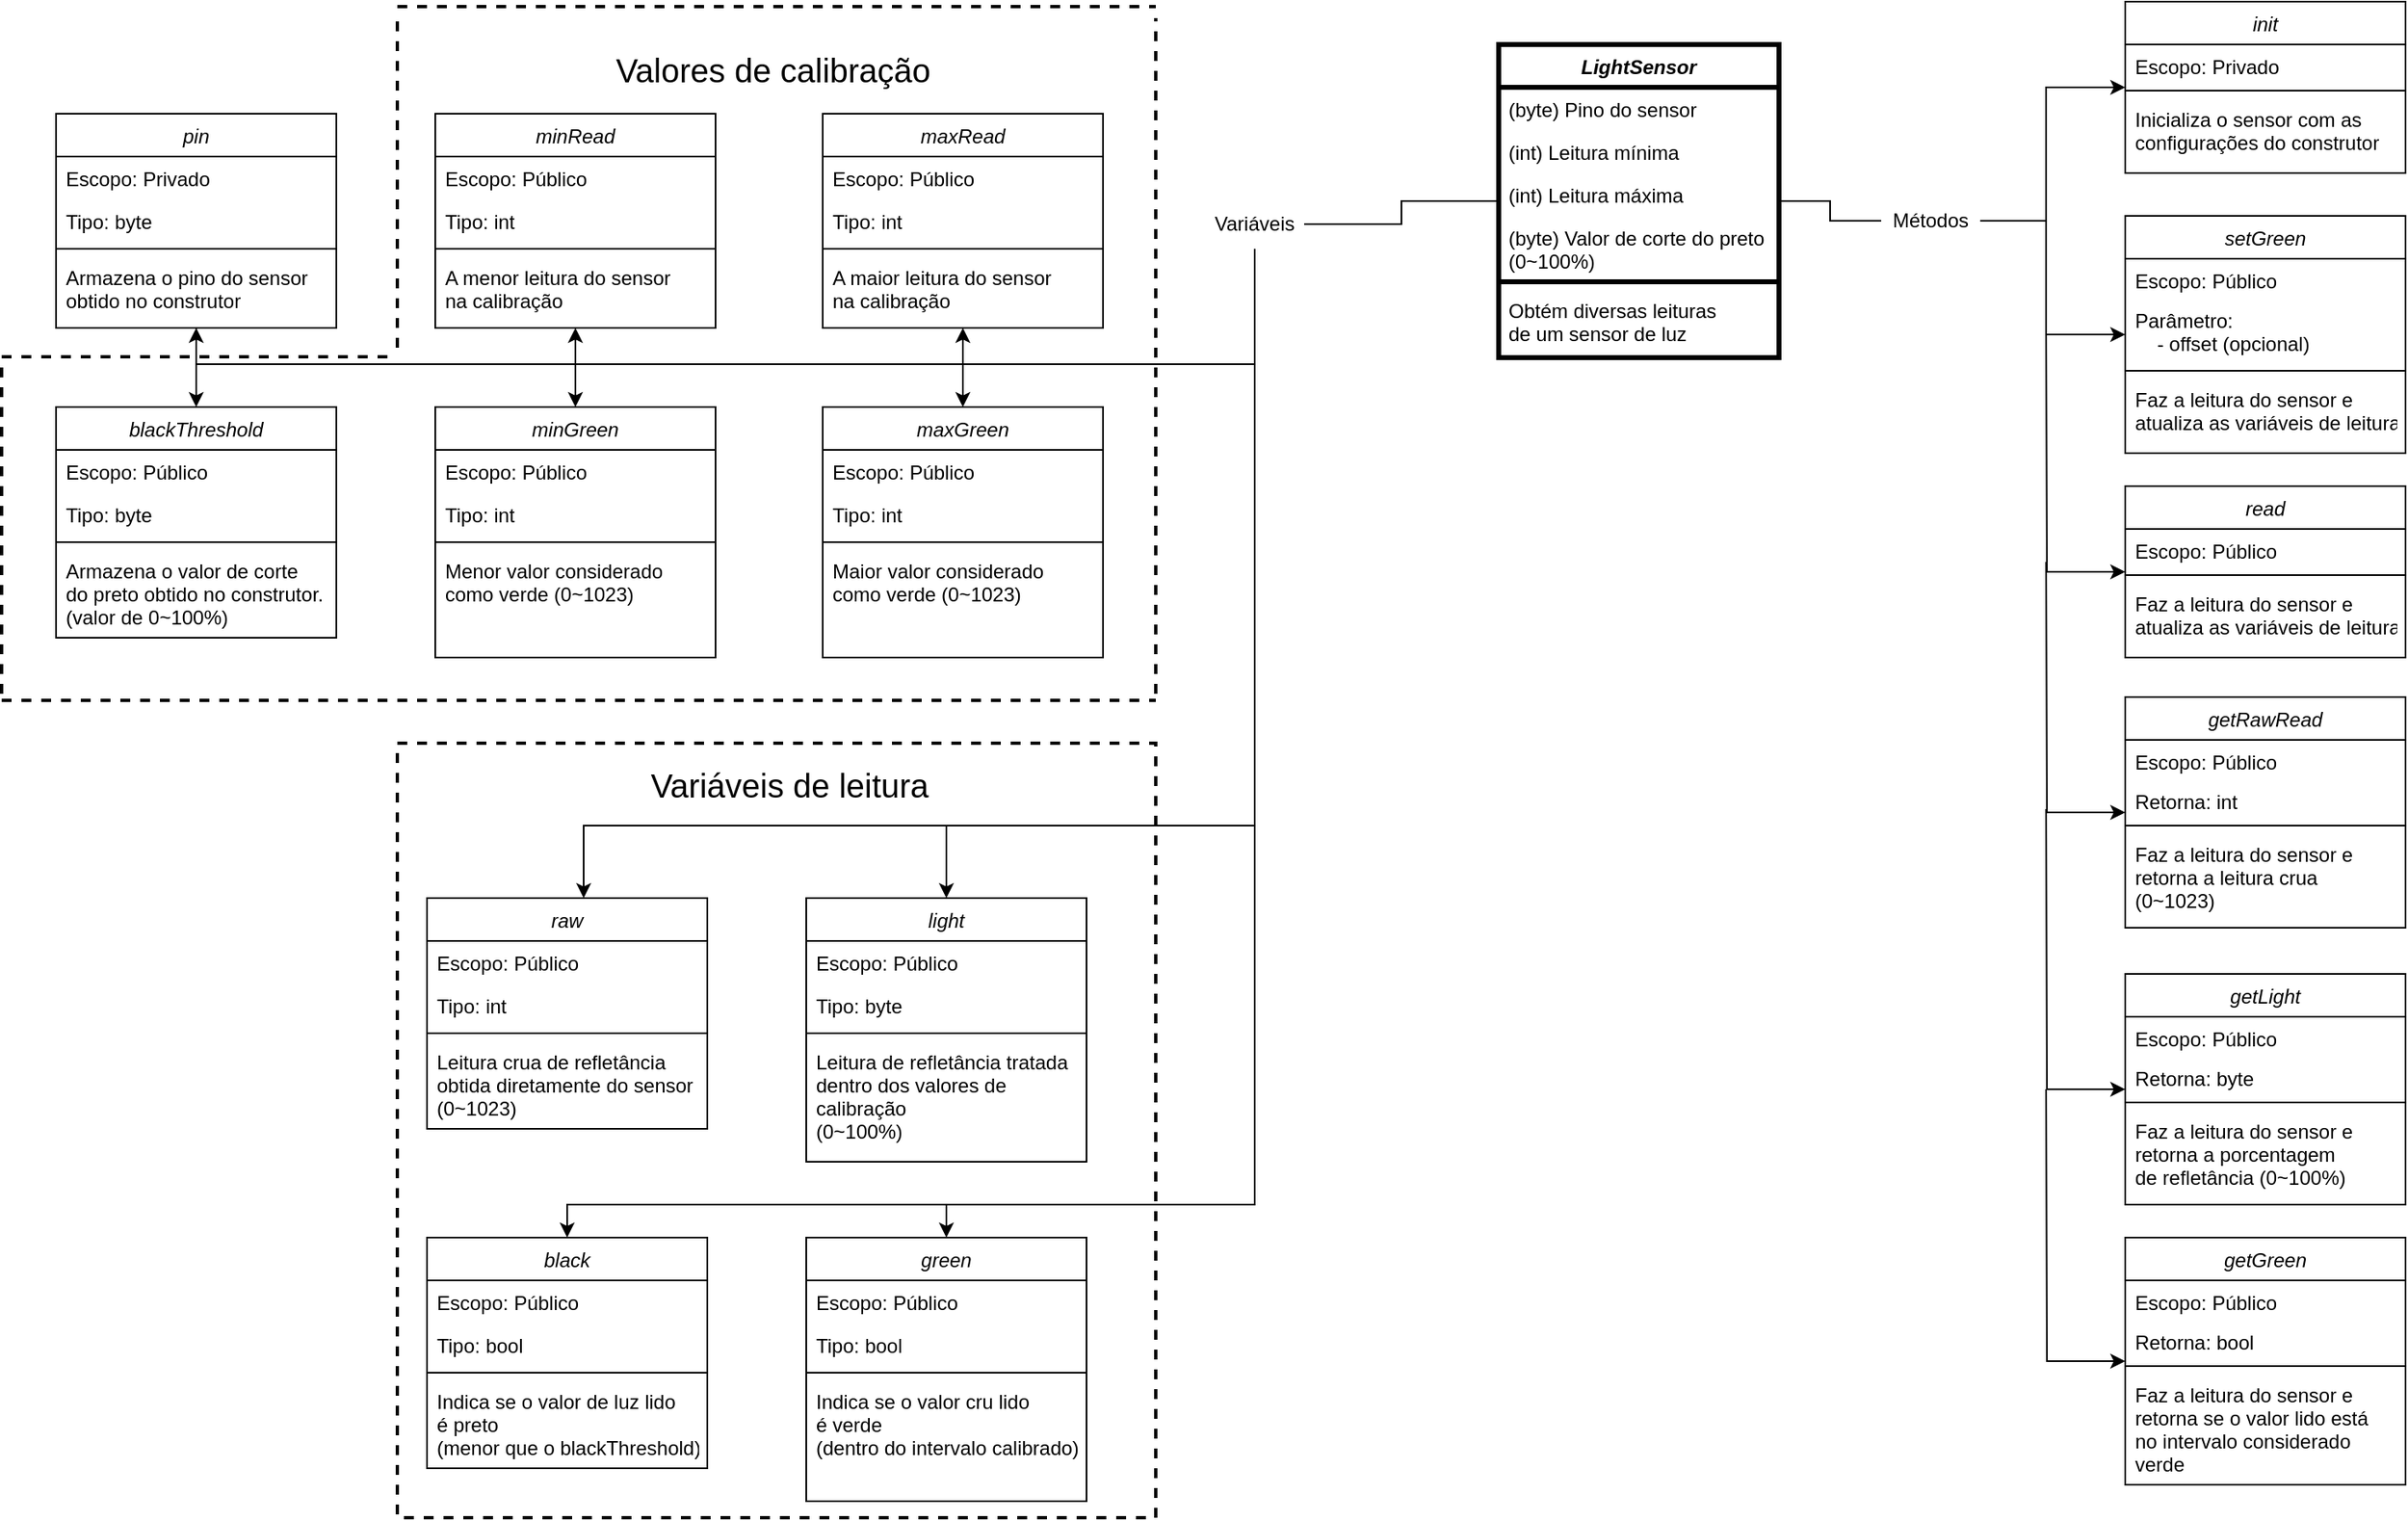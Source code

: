 <mxfile version="19.0.2" type="device"><diagram id="C5RBs43oDa-KdzZeNtuy" name="Page-1"><mxGraphModel dx="2926" dy="711" grid="1" gridSize="10" guides="1" tooltips="1" connect="1" arrows="1" fold="1" page="1" pageScale="1" pageWidth="1654" pageHeight="1169" math="0" shadow="0"><root><mxCell id="WIyWlLk6GJQsqaUBKTNV-0"/><mxCell id="WIyWlLk6GJQsqaUBKTNV-1" parent="WIyWlLk6GJQsqaUBKTNV-0"/><mxCell id="zkfFHV4jXpPFQw0GAbJ--0" value="LightSensor" style="swimlane;fontStyle=3;align=center;verticalAlign=top;childLayout=stackLayout;horizontal=1;startSize=26;horizontalStack=0;resizeParent=1;resizeLast=0;collapsible=1;marginBottom=0;rounded=0;shadow=0;strokeWidth=3;" parent="WIyWlLk6GJQsqaUBKTNV-1" vertex="1"><mxGeometry x="-652" y="186" width="170" height="190" as="geometry"><mxRectangle x="230" y="140" width="160" height="26" as="alternateBounds"/></mxGeometry></mxCell><mxCell id="zkfFHV4jXpPFQw0GAbJ--1" value="(byte) Pino do sensor" style="text;align=left;verticalAlign=top;spacingLeft=4;spacingRight=4;overflow=hidden;rotatable=0;points=[[0,0.5],[1,0.5]];portConstraint=eastwest;strokeWidth=3;" parent="zkfFHV4jXpPFQw0GAbJ--0" vertex="1"><mxGeometry y="26" width="170" height="26" as="geometry"/></mxCell><mxCell id="yqTZeOJmZt4lG1A9GWtc-0" value="(int) Leitura mínima" style="text;align=left;verticalAlign=top;spacingLeft=4;spacingRight=4;overflow=hidden;rotatable=0;points=[[0,0.5],[1,0.5]];portConstraint=eastwest;rounded=0;shadow=0;html=0;strokeWidth=3;" vertex="1" parent="zkfFHV4jXpPFQw0GAbJ--0"><mxGeometry y="52" width="170" height="26" as="geometry"/></mxCell><mxCell id="yqTZeOJmZt4lG1A9GWtc-1" value="(int) Leitura máxima" style="text;align=left;verticalAlign=top;spacingLeft=4;spacingRight=4;overflow=hidden;rotatable=0;points=[[0,0.5],[1,0.5]];portConstraint=eastwest;rounded=0;shadow=0;html=0;strokeWidth=3;" vertex="1" parent="zkfFHV4jXpPFQw0GAbJ--0"><mxGeometry y="78" width="170" height="26" as="geometry"/></mxCell><mxCell id="yqTZeOJmZt4lG1A9GWtc-2" value="(byte) Valor de corte do preto&#10;(0~100%)" style="text;align=left;verticalAlign=top;spacingLeft=4;spacingRight=4;overflow=hidden;rotatable=0;points=[[0,0.5],[1,0.5]];portConstraint=eastwest;rounded=0;shadow=0;html=0;strokeWidth=3;" vertex="1" parent="zkfFHV4jXpPFQw0GAbJ--0"><mxGeometry y="104" width="170" height="36" as="geometry"/></mxCell><mxCell id="zkfFHV4jXpPFQw0GAbJ--4" value="" style="line;html=1;strokeWidth=3;align=left;verticalAlign=middle;spacingTop=-1;spacingLeft=3;spacingRight=3;rotatable=0;labelPosition=right;points=[];portConstraint=eastwest;" parent="zkfFHV4jXpPFQw0GAbJ--0" vertex="1"><mxGeometry y="140" width="170" height="8" as="geometry"/></mxCell><mxCell id="zkfFHV4jXpPFQw0GAbJ--5" value="Obtém diversas leituras&#10;de um sensor de luz" style="text;align=left;verticalAlign=top;spacingLeft=4;spacingRight=4;overflow=hidden;rotatable=0;points=[[0,0.5],[1,0.5]];portConstraint=eastwest;strokeWidth=3;" parent="zkfFHV4jXpPFQw0GAbJ--0" vertex="1"><mxGeometry y="148" width="170" height="42" as="geometry"/></mxCell><mxCell id="yqTZeOJmZt4lG1A9GWtc-194" style="edgeStyle=orthogonalEdgeStyle;rounded=0;orthogonalLoop=1;jettySize=auto;html=1;entryX=0.5;entryY=1;entryDx=0;entryDy=0;fontSize=20;startArrow=classic;startFill=1;endArrow=none;endFill=0;" edge="1" parent="WIyWlLk6GJQsqaUBKTNV-1" source="yqTZeOJmZt4lG1A9GWtc-9" target="yqTZeOJmZt4lG1A9GWtc-82"><mxGeometry relative="1" as="geometry"><Array as="points"><mxPoint x="-1442" y="380"/><mxPoint x="-800" y="380"/></Array></mxGeometry></mxCell><mxCell id="yqTZeOJmZt4lG1A9GWtc-195" style="edgeStyle=orthogonalEdgeStyle;rounded=0;orthogonalLoop=1;jettySize=auto;html=1;entryX=0.5;entryY=0;entryDx=0;entryDy=0;fontSize=20;startArrow=none;startFill=0;endArrow=classic;endFill=1;" edge="1" parent="WIyWlLk6GJQsqaUBKTNV-1" source="yqTZeOJmZt4lG1A9GWtc-9" target="yqTZeOJmZt4lG1A9GWtc-94"><mxGeometry relative="1" as="geometry"/></mxCell><mxCell id="yqTZeOJmZt4lG1A9GWtc-9" value="pin" style="swimlane;fontStyle=2;align=center;verticalAlign=top;childLayout=stackLayout;horizontal=1;startSize=26;horizontalStack=0;resizeParent=1;resizeLast=0;collapsible=1;marginBottom=0;rounded=0;shadow=0;strokeWidth=1;" vertex="1" parent="WIyWlLk6GJQsqaUBKTNV-1"><mxGeometry x="-1527" y="228" width="170" height="130" as="geometry"><mxRectangle x="230" y="140" width="160" height="26" as="alternateBounds"/></mxGeometry></mxCell><mxCell id="yqTZeOJmZt4lG1A9GWtc-14" value="Escopo: Privado" style="text;align=left;verticalAlign=top;spacingLeft=4;spacingRight=4;overflow=hidden;rotatable=0;points=[[0,0.5],[1,0.5]];portConstraint=eastwest;rounded=0;shadow=0;html=0;" vertex="1" parent="yqTZeOJmZt4lG1A9GWtc-9"><mxGeometry y="26" width="170" height="26" as="geometry"/></mxCell><mxCell id="yqTZeOJmZt4lG1A9GWtc-15" value="Tipo: byte" style="text;align=left;verticalAlign=top;spacingLeft=4;spacingRight=4;overflow=hidden;rotatable=0;points=[[0,0.5],[1,0.5]];portConstraint=eastwest;rounded=0;shadow=0;html=0;" vertex="1" parent="yqTZeOJmZt4lG1A9GWtc-9"><mxGeometry y="52" width="170" height="26" as="geometry"/></mxCell><mxCell id="yqTZeOJmZt4lG1A9GWtc-16" value="" style="line;html=1;strokeWidth=1;align=left;verticalAlign=middle;spacingTop=-1;spacingLeft=3;spacingRight=3;rotatable=0;labelPosition=right;points=[];portConstraint=eastwest;" vertex="1" parent="yqTZeOJmZt4lG1A9GWtc-9"><mxGeometry y="78" width="170" height="8" as="geometry"/></mxCell><mxCell id="yqTZeOJmZt4lG1A9GWtc-17" value="Armazena o pino do sensor&#10;obtido no construtor" style="text;align=left;verticalAlign=top;spacingLeft=4;spacingRight=4;overflow=hidden;rotatable=0;points=[[0,0.5],[1,0.5]];portConstraint=eastwest;" vertex="1" parent="yqTZeOJmZt4lG1A9GWtc-9"><mxGeometry y="86" width="170" height="44" as="geometry"/></mxCell><mxCell id="yqTZeOJmZt4lG1A9GWtc-196" style="edgeStyle=orthogonalEdgeStyle;rounded=0;orthogonalLoop=1;jettySize=auto;html=1;entryX=0.5;entryY=0;entryDx=0;entryDy=0;fontSize=20;startArrow=classic;startFill=1;endArrow=classic;endFill=1;" edge="1" parent="WIyWlLk6GJQsqaUBKTNV-1" source="yqTZeOJmZt4lG1A9GWtc-19" target="yqTZeOJmZt4lG1A9GWtc-44"><mxGeometry relative="1" as="geometry"/></mxCell><mxCell id="yqTZeOJmZt4lG1A9GWtc-19" value="minRead" style="swimlane;fontStyle=2;align=center;verticalAlign=top;childLayout=stackLayout;horizontal=1;startSize=26;horizontalStack=0;resizeParent=1;resizeLast=0;collapsible=1;marginBottom=0;rounded=0;shadow=0;strokeWidth=1;" vertex="1" parent="WIyWlLk6GJQsqaUBKTNV-1"><mxGeometry x="-1297" y="228" width="170" height="130" as="geometry"><mxRectangle x="230" y="140" width="160" height="26" as="alternateBounds"/></mxGeometry></mxCell><mxCell id="yqTZeOJmZt4lG1A9GWtc-24" value="Escopo: Público" style="text;align=left;verticalAlign=top;spacingLeft=4;spacingRight=4;overflow=hidden;rotatable=0;points=[[0,0.5],[1,0.5]];portConstraint=eastwest;rounded=0;shadow=0;html=0;" vertex="1" parent="yqTZeOJmZt4lG1A9GWtc-19"><mxGeometry y="26" width="170" height="26" as="geometry"/></mxCell><mxCell id="yqTZeOJmZt4lG1A9GWtc-25" value="Tipo: int" style="text;align=left;verticalAlign=top;spacingLeft=4;spacingRight=4;overflow=hidden;rotatable=0;points=[[0,0.5],[1,0.5]];portConstraint=eastwest;rounded=0;shadow=0;html=0;" vertex="1" parent="yqTZeOJmZt4lG1A9GWtc-19"><mxGeometry y="52" width="170" height="26" as="geometry"/></mxCell><mxCell id="yqTZeOJmZt4lG1A9GWtc-26" value="" style="line;html=1;strokeWidth=1;align=left;verticalAlign=middle;spacingTop=-1;spacingLeft=3;spacingRight=3;rotatable=0;labelPosition=right;points=[];portConstraint=eastwest;" vertex="1" parent="yqTZeOJmZt4lG1A9GWtc-19"><mxGeometry y="78" width="170" height="8" as="geometry"/></mxCell><mxCell id="yqTZeOJmZt4lG1A9GWtc-27" value="A menor leitura do sensor&#10;na calibração" style="text;align=left;verticalAlign=top;spacingLeft=4;spacingRight=4;overflow=hidden;rotatable=0;points=[[0,0.5],[1,0.5]];portConstraint=eastwest;" vertex="1" parent="yqTZeOJmZt4lG1A9GWtc-19"><mxGeometry y="86" width="170" height="44" as="geometry"/></mxCell><mxCell id="yqTZeOJmZt4lG1A9GWtc-197" style="edgeStyle=orthogonalEdgeStyle;rounded=0;orthogonalLoop=1;jettySize=auto;html=1;entryX=0.5;entryY=0;entryDx=0;entryDy=0;fontSize=20;startArrow=classic;startFill=1;endArrow=classic;endFill=1;" edge="1" parent="WIyWlLk6GJQsqaUBKTNV-1" source="yqTZeOJmZt4lG1A9GWtc-39" target="yqTZeOJmZt4lG1A9GWtc-167"><mxGeometry relative="1" as="geometry"/></mxCell><mxCell id="yqTZeOJmZt4lG1A9GWtc-39" value="maxRead" style="swimlane;fontStyle=2;align=center;verticalAlign=top;childLayout=stackLayout;horizontal=1;startSize=26;horizontalStack=0;resizeParent=1;resizeLast=0;collapsible=1;marginBottom=0;rounded=0;shadow=0;strokeWidth=1;" vertex="1" parent="WIyWlLk6GJQsqaUBKTNV-1"><mxGeometry x="-1062" y="228" width="170" height="130" as="geometry"><mxRectangle x="230" y="140" width="160" height="26" as="alternateBounds"/></mxGeometry></mxCell><mxCell id="yqTZeOJmZt4lG1A9GWtc-40" value="Escopo: Público" style="text;align=left;verticalAlign=top;spacingLeft=4;spacingRight=4;overflow=hidden;rotatable=0;points=[[0,0.5],[1,0.5]];portConstraint=eastwest;rounded=0;shadow=0;html=0;" vertex="1" parent="yqTZeOJmZt4lG1A9GWtc-39"><mxGeometry y="26" width="170" height="26" as="geometry"/></mxCell><mxCell id="yqTZeOJmZt4lG1A9GWtc-41" value="Tipo: int" style="text;align=left;verticalAlign=top;spacingLeft=4;spacingRight=4;overflow=hidden;rotatable=0;points=[[0,0.5],[1,0.5]];portConstraint=eastwest;rounded=0;shadow=0;html=0;" vertex="1" parent="yqTZeOJmZt4lG1A9GWtc-39"><mxGeometry y="52" width="170" height="26" as="geometry"/></mxCell><mxCell id="yqTZeOJmZt4lG1A9GWtc-42" value="" style="line;html=1;strokeWidth=1;align=left;verticalAlign=middle;spacingTop=-1;spacingLeft=3;spacingRight=3;rotatable=0;labelPosition=right;points=[];portConstraint=eastwest;" vertex="1" parent="yqTZeOJmZt4lG1A9GWtc-39"><mxGeometry y="78" width="170" height="8" as="geometry"/></mxCell><mxCell id="yqTZeOJmZt4lG1A9GWtc-43" value="A maior leitura do sensor&#10;na calibração" style="text;align=left;verticalAlign=top;spacingLeft=4;spacingRight=4;overflow=hidden;rotatable=0;points=[[0,0.5],[1,0.5]];portConstraint=eastwest;" vertex="1" parent="yqTZeOJmZt4lG1A9GWtc-39"><mxGeometry y="86" width="170" height="44" as="geometry"/></mxCell><mxCell id="yqTZeOJmZt4lG1A9GWtc-44" value="minGreen" style="swimlane;fontStyle=2;align=center;verticalAlign=top;childLayout=stackLayout;horizontal=1;startSize=26;horizontalStack=0;resizeParent=1;resizeLast=0;collapsible=1;marginBottom=0;rounded=0;shadow=0;strokeWidth=1;" vertex="1" parent="WIyWlLk6GJQsqaUBKTNV-1"><mxGeometry x="-1297" y="406" width="170" height="152" as="geometry"><mxRectangle x="230" y="140" width="160" height="26" as="alternateBounds"/></mxGeometry></mxCell><mxCell id="yqTZeOJmZt4lG1A9GWtc-45" value="Escopo: Público" style="text;align=left;verticalAlign=top;spacingLeft=4;spacingRight=4;overflow=hidden;rotatable=0;points=[[0,0.5],[1,0.5]];portConstraint=eastwest;rounded=0;shadow=0;html=0;" vertex="1" parent="yqTZeOJmZt4lG1A9GWtc-44"><mxGeometry y="26" width="170" height="26" as="geometry"/></mxCell><mxCell id="yqTZeOJmZt4lG1A9GWtc-46" value="Tipo: int" style="text;align=left;verticalAlign=top;spacingLeft=4;spacingRight=4;overflow=hidden;rotatable=0;points=[[0,0.5],[1,0.5]];portConstraint=eastwest;rounded=0;shadow=0;html=0;" vertex="1" parent="yqTZeOJmZt4lG1A9GWtc-44"><mxGeometry y="52" width="170" height="26" as="geometry"/></mxCell><mxCell id="yqTZeOJmZt4lG1A9GWtc-47" value="" style="line;html=1;strokeWidth=1;align=left;verticalAlign=middle;spacingTop=-1;spacingLeft=3;spacingRight=3;rotatable=0;labelPosition=right;points=[];portConstraint=eastwest;" vertex="1" parent="yqTZeOJmZt4lG1A9GWtc-44"><mxGeometry y="78" width="170" height="8" as="geometry"/></mxCell><mxCell id="yqTZeOJmZt4lG1A9GWtc-48" value="Menor valor considerado&#10;como verde (0~1023)" style="text;align=left;verticalAlign=top;spacingLeft=4;spacingRight=4;overflow=hidden;rotatable=0;points=[[0,0.5],[1,0.5]];portConstraint=eastwest;" vertex="1" parent="yqTZeOJmZt4lG1A9GWtc-44"><mxGeometry y="86" width="170" height="64" as="geometry"/></mxCell><mxCell id="yqTZeOJmZt4lG1A9GWtc-199" style="edgeStyle=orthogonalEdgeStyle;rounded=0;orthogonalLoop=1;jettySize=auto;html=1;fontSize=20;startArrow=classic;startFill=1;endArrow=none;endFill=0;" edge="1" parent="WIyWlLk6GJQsqaUBKTNV-1" source="yqTZeOJmZt4lG1A9GWtc-54"><mxGeometry relative="1" as="geometry"><mxPoint x="-987" y="660" as="targetPoint"/></mxGeometry></mxCell><mxCell id="yqTZeOJmZt4lG1A9GWtc-54" value="light" style="swimlane;fontStyle=2;align=center;verticalAlign=top;childLayout=stackLayout;horizontal=1;startSize=26;horizontalStack=0;resizeParent=1;resizeLast=0;collapsible=1;marginBottom=0;rounded=0;shadow=0;strokeWidth=1;" vertex="1" parent="WIyWlLk6GJQsqaUBKTNV-1"><mxGeometry x="-1072" y="704" width="170" height="160" as="geometry"><mxRectangle x="-800" y="840" width="160" height="26" as="alternateBounds"/></mxGeometry></mxCell><mxCell id="yqTZeOJmZt4lG1A9GWtc-55" value="Escopo: Público" style="text;align=left;verticalAlign=top;spacingLeft=4;spacingRight=4;overflow=hidden;rotatable=0;points=[[0,0.5],[1,0.5]];portConstraint=eastwest;rounded=0;shadow=0;html=0;" vertex="1" parent="yqTZeOJmZt4lG1A9GWtc-54"><mxGeometry y="26" width="170" height="26" as="geometry"/></mxCell><mxCell id="yqTZeOJmZt4lG1A9GWtc-56" value="Tipo: byte" style="text;align=left;verticalAlign=top;spacingLeft=4;spacingRight=4;overflow=hidden;rotatable=0;points=[[0,0.5],[1,0.5]];portConstraint=eastwest;rounded=0;shadow=0;html=0;" vertex="1" parent="yqTZeOJmZt4lG1A9GWtc-54"><mxGeometry y="52" width="170" height="26" as="geometry"/></mxCell><mxCell id="yqTZeOJmZt4lG1A9GWtc-57" value="" style="line;html=1;strokeWidth=1;align=left;verticalAlign=middle;spacingTop=-1;spacingLeft=3;spacingRight=3;rotatable=0;labelPosition=right;points=[];portConstraint=eastwest;" vertex="1" parent="yqTZeOJmZt4lG1A9GWtc-54"><mxGeometry y="78" width="170" height="8" as="geometry"/></mxCell><mxCell id="yqTZeOJmZt4lG1A9GWtc-58" value="Leitura de refletância tratada&#10;dentro dos valores de&#10;calibração&#10;(0~100%)" style="text;align=left;verticalAlign=top;spacingLeft=4;spacingRight=4;overflow=hidden;rotatable=0;points=[[0,0.5],[1,0.5]];portConstraint=eastwest;" vertex="1" parent="yqTZeOJmZt4lG1A9GWtc-54"><mxGeometry y="86" width="170" height="64" as="geometry"/></mxCell><mxCell id="yqTZeOJmZt4lG1A9GWtc-82" value="Variáveis" style="text;html=1;strokeColor=none;fillColor=none;align=center;verticalAlign=middle;whiteSpace=wrap;rounded=0;" vertex="1" parent="WIyWlLk6GJQsqaUBKTNV-1"><mxGeometry x="-830" y="280" width="60" height="30" as="geometry"/></mxCell><mxCell id="yqTZeOJmZt4lG1A9GWtc-83" value="" style="edgeStyle=orthogonalEdgeStyle;rounded=0;orthogonalLoop=1;jettySize=auto;html=1;endArrow=none;" edge="1" parent="WIyWlLk6GJQsqaUBKTNV-1" source="zkfFHV4jXpPFQw0GAbJ--0" target="yqTZeOJmZt4lG1A9GWtc-82"><mxGeometry relative="1" as="geometry"><mxPoint x="-652" y="293" as="sourcePoint"/><mxPoint x="-912" y="293" as="targetPoint"/></mxGeometry></mxCell><mxCell id="yqTZeOJmZt4lG1A9GWtc-198" style="edgeStyle=orthogonalEdgeStyle;rounded=0;orthogonalLoop=1;jettySize=auto;html=1;fontSize=20;startArrow=classic;startFill=1;endArrow=none;endFill=0;" edge="1" parent="WIyWlLk6GJQsqaUBKTNV-1" source="yqTZeOJmZt4lG1A9GWtc-84"><mxGeometry relative="1" as="geometry"><mxPoint x="-800" y="380" as="targetPoint"/><Array as="points"><mxPoint x="-1207" y="660"/><mxPoint x="-800" y="660"/></Array></mxGeometry></mxCell><mxCell id="yqTZeOJmZt4lG1A9GWtc-84" value="raw" style="swimlane;fontStyle=2;align=center;verticalAlign=top;childLayout=stackLayout;horizontal=1;startSize=26;horizontalStack=0;resizeParent=1;resizeLast=0;collapsible=1;marginBottom=0;rounded=0;shadow=0;strokeWidth=1;" vertex="1" parent="WIyWlLk6GJQsqaUBKTNV-1"><mxGeometry x="-1302" y="704" width="170" height="140" as="geometry"><mxRectangle x="-800" y="840" width="160" height="26" as="alternateBounds"/></mxGeometry></mxCell><mxCell id="yqTZeOJmZt4lG1A9GWtc-85" value="Escopo: Público" style="text;align=left;verticalAlign=top;spacingLeft=4;spacingRight=4;overflow=hidden;rotatable=0;points=[[0,0.5],[1,0.5]];portConstraint=eastwest;rounded=0;shadow=0;html=0;" vertex="1" parent="yqTZeOJmZt4lG1A9GWtc-84"><mxGeometry y="26" width="170" height="26" as="geometry"/></mxCell><mxCell id="yqTZeOJmZt4lG1A9GWtc-86" value="Tipo: int" style="text;align=left;verticalAlign=top;spacingLeft=4;spacingRight=4;overflow=hidden;rotatable=0;points=[[0,0.5],[1,0.5]];portConstraint=eastwest;rounded=0;shadow=0;html=0;" vertex="1" parent="yqTZeOJmZt4lG1A9GWtc-84"><mxGeometry y="52" width="170" height="26" as="geometry"/></mxCell><mxCell id="yqTZeOJmZt4lG1A9GWtc-87" value="" style="line;html=1;strokeWidth=1;align=left;verticalAlign=middle;spacingTop=-1;spacingLeft=3;spacingRight=3;rotatable=0;labelPosition=right;points=[];portConstraint=eastwest;" vertex="1" parent="yqTZeOJmZt4lG1A9GWtc-84"><mxGeometry y="78" width="170" height="8" as="geometry"/></mxCell><mxCell id="yqTZeOJmZt4lG1A9GWtc-88" value="Leitura crua de refletância&#10;obtida diretamente do sensor&#10;(0~1023)" style="text;align=left;verticalAlign=top;spacingLeft=4;spacingRight=4;overflow=hidden;rotatable=0;points=[[0,0.5],[1,0.5]];portConstraint=eastwest;" vertex="1" parent="yqTZeOJmZt4lG1A9GWtc-84"><mxGeometry y="86" width="170" height="54" as="geometry"/></mxCell><mxCell id="yqTZeOJmZt4lG1A9GWtc-94" value="blackThreshold" style="swimlane;fontStyle=2;align=center;verticalAlign=top;childLayout=stackLayout;horizontal=1;startSize=26;horizontalStack=0;resizeParent=1;resizeLast=0;collapsible=1;marginBottom=0;rounded=0;shadow=0;strokeWidth=1;" vertex="1" parent="WIyWlLk6GJQsqaUBKTNV-1"><mxGeometry x="-1527" y="406" width="170" height="140" as="geometry"><mxRectangle x="-800" y="840" width="160" height="26" as="alternateBounds"/></mxGeometry></mxCell><mxCell id="yqTZeOJmZt4lG1A9GWtc-95" value="Escopo: Público" style="text;align=left;verticalAlign=top;spacingLeft=4;spacingRight=4;overflow=hidden;rotatable=0;points=[[0,0.5],[1,0.5]];portConstraint=eastwest;rounded=0;shadow=0;html=0;" vertex="1" parent="yqTZeOJmZt4lG1A9GWtc-94"><mxGeometry y="26" width="170" height="26" as="geometry"/></mxCell><mxCell id="yqTZeOJmZt4lG1A9GWtc-96" value="Tipo: byte" style="text;align=left;verticalAlign=top;spacingLeft=4;spacingRight=4;overflow=hidden;rotatable=0;points=[[0,0.5],[1,0.5]];portConstraint=eastwest;rounded=0;shadow=0;html=0;" vertex="1" parent="yqTZeOJmZt4lG1A9GWtc-94"><mxGeometry y="52" width="170" height="26" as="geometry"/></mxCell><mxCell id="yqTZeOJmZt4lG1A9GWtc-97" value="" style="line;html=1;strokeWidth=1;align=left;verticalAlign=middle;spacingTop=-1;spacingLeft=3;spacingRight=3;rotatable=0;labelPosition=right;points=[];portConstraint=eastwest;" vertex="1" parent="yqTZeOJmZt4lG1A9GWtc-94"><mxGeometry y="78" width="170" height="8" as="geometry"/></mxCell><mxCell id="yqTZeOJmZt4lG1A9GWtc-98" value="Armazena o valor de corte&#10;do preto obtido no construtor.&#10;(valor de 0~100%)" style="text;align=left;verticalAlign=top;spacingLeft=4;spacingRight=4;overflow=hidden;rotatable=0;points=[[0,0.5],[1,0.5]];portConstraint=eastwest;" vertex="1" parent="yqTZeOJmZt4lG1A9GWtc-94"><mxGeometry y="86" width="170" height="54" as="geometry"/></mxCell><mxCell id="yqTZeOJmZt4lG1A9GWtc-261" style="edgeStyle=orthogonalEdgeStyle;rounded=0;orthogonalLoop=1;jettySize=auto;html=1;entryX=1;entryY=0.5;entryDx=0;entryDy=0;fontSize=20;startArrow=classic;startFill=1;endArrow=none;endFill=0;" edge="1" parent="WIyWlLk6GJQsqaUBKTNV-1" source="yqTZeOJmZt4lG1A9GWtc-118" target="yqTZeOJmZt4lG1A9GWtc-156"><mxGeometry relative="1" as="geometry"><Array as="points"><mxPoint x="-320" y="212"/><mxPoint x="-320" y="293"/></Array></mxGeometry></mxCell><mxCell id="yqTZeOJmZt4lG1A9GWtc-118" value="init" style="swimlane;fontStyle=2;align=center;verticalAlign=top;childLayout=stackLayout;horizontal=1;startSize=26;horizontalStack=0;resizeParent=1;resizeLast=0;collapsible=1;marginBottom=0;rounded=0;shadow=0;strokeWidth=1;" vertex="1" parent="WIyWlLk6GJQsqaUBKTNV-1"><mxGeometry x="-272" y="160" width="170" height="104" as="geometry"><mxRectangle x="230" y="140" width="160" height="26" as="alternateBounds"/></mxGeometry></mxCell><mxCell id="yqTZeOJmZt4lG1A9GWtc-159" value="Escopo: Privado" style="text;align=left;verticalAlign=top;spacingLeft=4;spacingRight=4;overflow=hidden;rotatable=0;points=[[0,0.5],[1,0.5]];portConstraint=eastwest;" vertex="1" parent="yqTZeOJmZt4lG1A9GWtc-118"><mxGeometry y="26" width="170" height="24" as="geometry"/></mxCell><mxCell id="yqTZeOJmZt4lG1A9GWtc-125" value="" style="line;html=1;strokeWidth=1;align=left;verticalAlign=middle;spacingTop=-1;spacingLeft=3;spacingRight=3;rotatable=0;labelPosition=right;points=[];portConstraint=eastwest;" vertex="1" parent="yqTZeOJmZt4lG1A9GWtc-118"><mxGeometry y="50" width="170" height="8" as="geometry"/></mxCell><mxCell id="yqTZeOJmZt4lG1A9GWtc-126" value="Inicializa o sensor com as&#10;configurações do construtor" style="text;align=left;verticalAlign=top;spacingLeft=4;spacingRight=4;overflow=hidden;rotatable=0;points=[[0,0.5],[1,0.5]];portConstraint=eastwest;" vertex="1" parent="yqTZeOJmZt4lG1A9GWtc-118"><mxGeometry y="58" width="170" height="46" as="geometry"/></mxCell><mxCell id="yqTZeOJmZt4lG1A9GWtc-263" style="edgeStyle=orthogonalEdgeStyle;rounded=0;orthogonalLoop=1;jettySize=auto;html=1;fontSize=20;startArrow=classic;startFill=1;endArrow=none;endFill=0;" edge="1" parent="WIyWlLk6GJQsqaUBKTNV-1" source="yqTZeOJmZt4lG1A9GWtc-144"><mxGeometry relative="1" as="geometry"><mxPoint x="-320" y="360" as="targetPoint"/></mxGeometry></mxCell><mxCell id="yqTZeOJmZt4lG1A9GWtc-144" value="read" style="swimlane;fontStyle=2;align=center;verticalAlign=top;childLayout=stackLayout;horizontal=1;startSize=26;horizontalStack=0;resizeParent=1;resizeLast=0;collapsible=1;marginBottom=0;rounded=0;shadow=0;strokeWidth=1;" vertex="1" parent="WIyWlLk6GJQsqaUBKTNV-1"><mxGeometry x="-272" y="454" width="170" height="104" as="geometry"><mxRectangle x="230" y="140" width="160" height="26" as="alternateBounds"/></mxGeometry></mxCell><mxCell id="yqTZeOJmZt4lG1A9GWtc-161" value="Escopo: Público" style="text;align=left;verticalAlign=top;spacingLeft=4;spacingRight=4;overflow=hidden;rotatable=0;points=[[0,0.5],[1,0.5]];portConstraint=eastwest;" vertex="1" parent="yqTZeOJmZt4lG1A9GWtc-144"><mxGeometry y="26" width="170" height="24" as="geometry"/></mxCell><mxCell id="yqTZeOJmZt4lG1A9GWtc-145" value="" style="line;html=1;strokeWidth=1;align=left;verticalAlign=middle;spacingTop=-1;spacingLeft=3;spacingRight=3;rotatable=0;labelPosition=right;points=[];portConstraint=eastwest;" vertex="1" parent="yqTZeOJmZt4lG1A9GWtc-144"><mxGeometry y="50" width="170" height="8" as="geometry"/></mxCell><mxCell id="yqTZeOJmZt4lG1A9GWtc-146" value="Faz a leitura do sensor e&#10;atualiza as variáveis de leitura" style="text;align=left;verticalAlign=top;spacingLeft=4;spacingRight=4;overflow=hidden;rotatable=0;points=[[0,0.5],[1,0.5]];portConstraint=eastwest;" vertex="1" parent="yqTZeOJmZt4lG1A9GWtc-144"><mxGeometry y="58" width="170" height="46" as="geometry"/></mxCell><mxCell id="yqTZeOJmZt4lG1A9GWtc-265" style="edgeStyle=orthogonalEdgeStyle;rounded=0;orthogonalLoop=1;jettySize=auto;html=1;fontSize=20;startArrow=classic;startFill=1;endArrow=none;endFill=0;" edge="1" parent="WIyWlLk6GJQsqaUBKTNV-1" source="yqTZeOJmZt4lG1A9GWtc-147"><mxGeometry relative="1" as="geometry"><mxPoint x="-320" y="650" as="targetPoint"/></mxGeometry></mxCell><mxCell id="yqTZeOJmZt4lG1A9GWtc-147" value="getLight" style="swimlane;fontStyle=2;align=center;verticalAlign=top;childLayout=stackLayout;horizontal=1;startSize=26;horizontalStack=0;resizeParent=1;resizeLast=0;collapsible=1;marginBottom=0;rounded=0;shadow=0;strokeWidth=1;" vertex="1" parent="WIyWlLk6GJQsqaUBKTNV-1"><mxGeometry x="-272" y="750" width="170" height="140" as="geometry"><mxRectangle x="230" y="140" width="160" height="26" as="alternateBounds"/></mxGeometry></mxCell><mxCell id="yqTZeOJmZt4lG1A9GWtc-162" value="Escopo: Público" style="text;align=left;verticalAlign=top;spacingLeft=4;spacingRight=4;overflow=hidden;rotatable=0;points=[[0,0.5],[1,0.5]];portConstraint=eastwest;" vertex="1" parent="yqTZeOJmZt4lG1A9GWtc-147"><mxGeometry y="26" width="170" height="24" as="geometry"/></mxCell><mxCell id="yqTZeOJmZt4lG1A9GWtc-214" value="Retorna: byte" style="text;align=left;verticalAlign=top;spacingLeft=4;spacingRight=4;overflow=hidden;rotatable=0;points=[[0,0.5],[1,0.5]];portConstraint=eastwest;" vertex="1" parent="yqTZeOJmZt4lG1A9GWtc-147"><mxGeometry y="50" width="170" height="24" as="geometry"/></mxCell><mxCell id="yqTZeOJmZt4lG1A9GWtc-148" value="" style="line;html=1;strokeWidth=1;align=left;verticalAlign=middle;spacingTop=-1;spacingLeft=3;spacingRight=3;rotatable=0;labelPosition=right;points=[];portConstraint=eastwest;" vertex="1" parent="yqTZeOJmZt4lG1A9GWtc-147"><mxGeometry y="74" width="170" height="8" as="geometry"/></mxCell><mxCell id="yqTZeOJmZt4lG1A9GWtc-149" value="Faz a leitura do sensor e&#10;retorna a porcentagem&#10;de refletância (0~100%)" style="text;align=left;verticalAlign=top;spacingLeft=4;spacingRight=4;overflow=hidden;rotatable=0;points=[[0,0.5],[1,0.5]];portConstraint=eastwest;" vertex="1" parent="yqTZeOJmZt4lG1A9GWtc-147"><mxGeometry y="82" width="170" height="58" as="geometry"/></mxCell><mxCell id="yqTZeOJmZt4lG1A9GWtc-156" value="Métodos" style="text;html=1;strokeColor=none;fillColor=none;align=center;verticalAlign=middle;whiteSpace=wrap;rounded=0;" vertex="1" parent="WIyWlLk6GJQsqaUBKTNV-1"><mxGeometry x="-420" y="278" width="60" height="30" as="geometry"/></mxCell><mxCell id="yqTZeOJmZt4lG1A9GWtc-157" value="" style="edgeStyle=orthogonalEdgeStyle;rounded=0;orthogonalLoop=1;jettySize=auto;html=1;fontSize=20;startArrow=none;startFill=0;endArrow=none;endFill=1;" edge="1" parent="WIyWlLk6GJQsqaUBKTNV-1" source="zkfFHV4jXpPFQw0GAbJ--0" target="yqTZeOJmZt4lG1A9GWtc-156"><mxGeometry relative="1" as="geometry"><mxPoint x="-482.0" y="293.0" as="sourcePoint"/><mxPoint x="-272.0" y="224" as="targetPoint"/></mxGeometry></mxCell><mxCell id="yqTZeOJmZt4lG1A9GWtc-167" value="maxGreen" style="swimlane;fontStyle=2;align=center;verticalAlign=top;childLayout=stackLayout;horizontal=1;startSize=26;horizontalStack=0;resizeParent=1;resizeLast=0;collapsible=1;marginBottom=0;rounded=0;shadow=0;strokeWidth=1;" vertex="1" parent="WIyWlLk6GJQsqaUBKTNV-1"><mxGeometry x="-1062" y="406" width="170" height="152" as="geometry"><mxRectangle x="230" y="140" width="160" height="26" as="alternateBounds"/></mxGeometry></mxCell><mxCell id="yqTZeOJmZt4lG1A9GWtc-168" value="Escopo: Público" style="text;align=left;verticalAlign=top;spacingLeft=4;spacingRight=4;overflow=hidden;rotatable=0;points=[[0,0.5],[1,0.5]];portConstraint=eastwest;rounded=0;shadow=0;html=0;" vertex="1" parent="yqTZeOJmZt4lG1A9GWtc-167"><mxGeometry y="26" width="170" height="26" as="geometry"/></mxCell><mxCell id="yqTZeOJmZt4lG1A9GWtc-169" value="Tipo: int" style="text;align=left;verticalAlign=top;spacingLeft=4;spacingRight=4;overflow=hidden;rotatable=0;points=[[0,0.5],[1,0.5]];portConstraint=eastwest;rounded=0;shadow=0;html=0;" vertex="1" parent="yqTZeOJmZt4lG1A9GWtc-167"><mxGeometry y="52" width="170" height="26" as="geometry"/></mxCell><mxCell id="yqTZeOJmZt4lG1A9GWtc-170" value="" style="line;html=1;strokeWidth=1;align=left;verticalAlign=middle;spacingTop=-1;spacingLeft=3;spacingRight=3;rotatable=0;labelPosition=right;points=[];portConstraint=eastwest;" vertex="1" parent="yqTZeOJmZt4lG1A9GWtc-167"><mxGeometry y="78" width="170" height="8" as="geometry"/></mxCell><mxCell id="yqTZeOJmZt4lG1A9GWtc-171" value="Maior valor considerado&#10;como verde (0~1023)" style="text;align=left;verticalAlign=top;spacingLeft=4;spacingRight=4;overflow=hidden;rotatable=0;points=[[0,0.5],[1,0.5]];portConstraint=eastwest;" vertex="1" parent="yqTZeOJmZt4lG1A9GWtc-167"><mxGeometry y="86" width="170" height="64" as="geometry"/></mxCell><mxCell id="yqTZeOJmZt4lG1A9GWtc-172" value="Valores de calibração" style="text;html=1;strokeColor=none;fillColor=none;align=center;verticalAlign=middle;whiteSpace=wrap;rounded=0;dashed=1;fontSize=20;" vertex="1" parent="WIyWlLk6GJQsqaUBKTNV-1"><mxGeometry x="-1204" y="186" width="224" height="30" as="geometry"/></mxCell><mxCell id="yqTZeOJmZt4lG1A9GWtc-175" value="" style="endArrow=none;dashed=1;html=1;strokeWidth=2;rounded=0;fontSize=20;" edge="1" parent="WIyWlLk6GJQsqaUBKTNV-1"><mxGeometry width="50" height="50" relative="1" as="geometry"><mxPoint x="-1560" y="584" as="sourcePoint"/><mxPoint x="-860" y="584" as="targetPoint"/></mxGeometry></mxCell><mxCell id="yqTZeOJmZt4lG1A9GWtc-176" value="" style="endArrow=none;dashed=1;html=1;strokeWidth=2;rounded=0;fontSize=20;" edge="1" parent="WIyWlLk6GJQsqaUBKTNV-1"><mxGeometry width="50" height="50" relative="1" as="geometry"><mxPoint x="-1320" y="163" as="sourcePoint"/><mxPoint x="-860.0" y="163" as="targetPoint"/></mxGeometry></mxCell><mxCell id="yqTZeOJmZt4lG1A9GWtc-177" value="" style="endArrow=none;dashed=1;html=1;strokeWidth=2;rounded=0;fontSize=20;" edge="1" parent="WIyWlLk6GJQsqaUBKTNV-1"><mxGeometry width="50" height="50" relative="1" as="geometry"><mxPoint x="-860" y="580" as="sourcePoint"/><mxPoint x="-860" y="170" as="targetPoint"/></mxGeometry></mxCell><mxCell id="yqTZeOJmZt4lG1A9GWtc-178" value="" style="endArrow=none;dashed=1;html=1;strokeWidth=2;rounded=0;fontSize=20;" edge="1" parent="WIyWlLk6GJQsqaUBKTNV-1"><mxGeometry width="50" height="50" relative="1" as="geometry"><mxPoint x="-1560" y="580" as="sourcePoint"/><mxPoint x="-1560" y="380" as="targetPoint"/></mxGeometry></mxCell><mxCell id="yqTZeOJmZt4lG1A9GWtc-180" value="" style="endArrow=none;dashed=1;html=1;strokeWidth=2;rounded=0;fontSize=20;" edge="1" parent="WIyWlLk6GJQsqaUBKTNV-1"><mxGeometry width="50" height="50" relative="1" as="geometry"><mxPoint x="-1320" y="370" as="sourcePoint"/><mxPoint x="-1320" y="170" as="targetPoint"/></mxGeometry></mxCell><mxCell id="yqTZeOJmZt4lG1A9GWtc-181" value="" style="endArrow=none;dashed=1;html=1;strokeWidth=2;rounded=0;fontSize=20;" edge="1" parent="WIyWlLk6GJQsqaUBKTNV-1"><mxGeometry width="50" height="50" relative="1" as="geometry"><mxPoint x="-1560" y="375.46" as="sourcePoint"/><mxPoint x="-1320" y="375.46" as="targetPoint"/></mxGeometry></mxCell><mxCell id="yqTZeOJmZt4lG1A9GWtc-200" style="edgeStyle=orthogonalEdgeStyle;rounded=0;orthogonalLoop=1;jettySize=auto;html=1;fontSize=20;startArrow=classic;startFill=1;endArrow=none;endFill=0;" edge="1" parent="WIyWlLk6GJQsqaUBKTNV-1" source="yqTZeOJmZt4lG1A9GWtc-182"><mxGeometry relative="1" as="geometry"><mxPoint x="-800" y="660" as="targetPoint"/><Array as="points"><mxPoint x="-987" y="890"/><mxPoint x="-800" y="890"/></Array></mxGeometry></mxCell><mxCell id="yqTZeOJmZt4lG1A9GWtc-182" value="green" style="swimlane;fontStyle=2;align=center;verticalAlign=top;childLayout=stackLayout;horizontal=1;startSize=26;horizontalStack=0;resizeParent=1;resizeLast=0;collapsible=1;marginBottom=0;rounded=0;shadow=0;strokeWidth=1;" vertex="1" parent="WIyWlLk6GJQsqaUBKTNV-1"><mxGeometry x="-1072" y="910" width="170" height="160" as="geometry"><mxRectangle x="-800" y="840" width="160" height="26" as="alternateBounds"/></mxGeometry></mxCell><mxCell id="yqTZeOJmZt4lG1A9GWtc-183" value="Escopo: Público" style="text;align=left;verticalAlign=top;spacingLeft=4;spacingRight=4;overflow=hidden;rotatable=0;points=[[0,0.5],[1,0.5]];portConstraint=eastwest;rounded=0;shadow=0;html=0;" vertex="1" parent="yqTZeOJmZt4lG1A9GWtc-182"><mxGeometry y="26" width="170" height="26" as="geometry"/></mxCell><mxCell id="yqTZeOJmZt4lG1A9GWtc-184" value="Tipo: bool" style="text;align=left;verticalAlign=top;spacingLeft=4;spacingRight=4;overflow=hidden;rotatable=0;points=[[0,0.5],[1,0.5]];portConstraint=eastwest;rounded=0;shadow=0;html=0;" vertex="1" parent="yqTZeOJmZt4lG1A9GWtc-182"><mxGeometry y="52" width="170" height="26" as="geometry"/></mxCell><mxCell id="yqTZeOJmZt4lG1A9GWtc-185" value="" style="line;html=1;strokeWidth=1;align=left;verticalAlign=middle;spacingTop=-1;spacingLeft=3;spacingRight=3;rotatable=0;labelPosition=right;points=[];portConstraint=eastwest;" vertex="1" parent="yqTZeOJmZt4lG1A9GWtc-182"><mxGeometry y="78" width="170" height="8" as="geometry"/></mxCell><mxCell id="yqTZeOJmZt4lG1A9GWtc-186" value="Indica se o valor cru lido&#10;é verde&#10;(dentro do intervalo calibrado)" style="text;align=left;verticalAlign=top;spacingLeft=4;spacingRight=4;overflow=hidden;rotatable=0;points=[[0,0.5],[1,0.5]];portConstraint=eastwest;" vertex="1" parent="yqTZeOJmZt4lG1A9GWtc-182"><mxGeometry y="86" width="170" height="64" as="geometry"/></mxCell><mxCell id="yqTZeOJmZt4lG1A9GWtc-201" style="edgeStyle=orthogonalEdgeStyle;rounded=0;orthogonalLoop=1;jettySize=auto;html=1;fontSize=20;startArrow=classic;startFill=1;endArrow=none;endFill=0;" edge="1" parent="WIyWlLk6GJQsqaUBKTNV-1" source="yqTZeOJmZt4lG1A9GWtc-187"><mxGeometry relative="1" as="geometry"><mxPoint x="-980" y="890" as="targetPoint"/><Array as="points"><mxPoint x="-1217" y="890"/></Array></mxGeometry></mxCell><mxCell id="yqTZeOJmZt4lG1A9GWtc-187" value="black" style="swimlane;fontStyle=2;align=center;verticalAlign=top;childLayout=stackLayout;horizontal=1;startSize=26;horizontalStack=0;resizeParent=1;resizeLast=0;collapsible=1;marginBottom=0;rounded=0;shadow=0;strokeWidth=1;" vertex="1" parent="WIyWlLk6GJQsqaUBKTNV-1"><mxGeometry x="-1302" y="910" width="170" height="140" as="geometry"><mxRectangle x="-800" y="840" width="160" height="26" as="alternateBounds"/></mxGeometry></mxCell><mxCell id="yqTZeOJmZt4lG1A9GWtc-188" value="Escopo: Público" style="text;align=left;verticalAlign=top;spacingLeft=4;spacingRight=4;overflow=hidden;rotatable=0;points=[[0,0.5],[1,0.5]];portConstraint=eastwest;rounded=0;shadow=0;html=0;" vertex="1" parent="yqTZeOJmZt4lG1A9GWtc-187"><mxGeometry y="26" width="170" height="26" as="geometry"/></mxCell><mxCell id="yqTZeOJmZt4lG1A9GWtc-189" value="Tipo: bool" style="text;align=left;verticalAlign=top;spacingLeft=4;spacingRight=4;overflow=hidden;rotatable=0;points=[[0,0.5],[1,0.5]];portConstraint=eastwest;rounded=0;shadow=0;html=0;" vertex="1" parent="yqTZeOJmZt4lG1A9GWtc-187"><mxGeometry y="52" width="170" height="26" as="geometry"/></mxCell><mxCell id="yqTZeOJmZt4lG1A9GWtc-190" value="" style="line;html=1;strokeWidth=1;align=left;verticalAlign=middle;spacingTop=-1;spacingLeft=3;spacingRight=3;rotatable=0;labelPosition=right;points=[];portConstraint=eastwest;" vertex="1" parent="yqTZeOJmZt4lG1A9GWtc-187"><mxGeometry y="78" width="170" height="8" as="geometry"/></mxCell><mxCell id="yqTZeOJmZt4lG1A9GWtc-191" value="Indica se o valor de luz lido&#10;é preto&#10;(menor que o blackThreshold)" style="text;align=left;verticalAlign=top;spacingLeft=4;spacingRight=4;overflow=hidden;rotatable=0;points=[[0,0.5],[1,0.5]];portConstraint=eastwest;" vertex="1" parent="yqTZeOJmZt4lG1A9GWtc-187"><mxGeometry y="86" width="170" height="54" as="geometry"/></mxCell><mxCell id="yqTZeOJmZt4lG1A9GWtc-212" value="" style="rounded=0;whiteSpace=wrap;html=1;dashed=1;fontSize=20;strokeWidth=2;fillColor=none;" vertex="1" parent="WIyWlLk6GJQsqaUBKTNV-1"><mxGeometry x="-1320" y="610" width="460" height="470" as="geometry"/></mxCell><mxCell id="yqTZeOJmZt4lG1A9GWtc-213" value="Variáveis de leitura" style="text;html=1;strokeColor=none;fillColor=none;align=center;verticalAlign=middle;whiteSpace=wrap;rounded=0;dashed=1;fontSize=20;" vertex="1" parent="WIyWlLk6GJQsqaUBKTNV-1"><mxGeometry x="-1194" y="620" width="224" height="30" as="geometry"/></mxCell><mxCell id="yqTZeOJmZt4lG1A9GWtc-264" style="edgeStyle=orthogonalEdgeStyle;rounded=0;orthogonalLoop=1;jettySize=auto;html=1;fontSize=20;startArrow=classic;startFill=1;endArrow=none;endFill=0;" edge="1" parent="WIyWlLk6GJQsqaUBKTNV-1" source="yqTZeOJmZt4lG1A9GWtc-216"><mxGeometry relative="1" as="geometry"><mxPoint x="-320" y="500" as="targetPoint"/></mxGeometry></mxCell><mxCell id="yqTZeOJmZt4lG1A9GWtc-216" value="getRawRead" style="swimlane;fontStyle=2;align=center;verticalAlign=top;childLayout=stackLayout;horizontal=1;startSize=26;horizontalStack=0;resizeParent=1;resizeLast=0;collapsible=1;marginBottom=0;rounded=0;shadow=0;strokeWidth=1;" vertex="1" parent="WIyWlLk6GJQsqaUBKTNV-1"><mxGeometry x="-272" y="582" width="170" height="140" as="geometry"><mxRectangle x="230" y="140" width="160" height="26" as="alternateBounds"/></mxGeometry></mxCell><mxCell id="yqTZeOJmZt4lG1A9GWtc-217" value="Escopo: Público" style="text;align=left;verticalAlign=top;spacingLeft=4;spacingRight=4;overflow=hidden;rotatable=0;points=[[0,0.5],[1,0.5]];portConstraint=eastwest;" vertex="1" parent="yqTZeOJmZt4lG1A9GWtc-216"><mxGeometry y="26" width="170" height="24" as="geometry"/></mxCell><mxCell id="yqTZeOJmZt4lG1A9GWtc-218" value="Retorna: int" style="text;align=left;verticalAlign=top;spacingLeft=4;spacingRight=4;overflow=hidden;rotatable=0;points=[[0,0.5],[1,0.5]];portConstraint=eastwest;" vertex="1" parent="yqTZeOJmZt4lG1A9GWtc-216"><mxGeometry y="50" width="170" height="24" as="geometry"/></mxCell><mxCell id="yqTZeOJmZt4lG1A9GWtc-219" value="" style="line;html=1;strokeWidth=1;align=left;verticalAlign=middle;spacingTop=-1;spacingLeft=3;spacingRight=3;rotatable=0;labelPosition=right;points=[];portConstraint=eastwest;" vertex="1" parent="yqTZeOJmZt4lG1A9GWtc-216"><mxGeometry y="74" width="170" height="8" as="geometry"/></mxCell><mxCell id="yqTZeOJmZt4lG1A9GWtc-220" value="Faz a leitura do sensor e&#10;retorna a leitura crua&#10;(0~1023)" style="text;align=left;verticalAlign=top;spacingLeft=4;spacingRight=4;overflow=hidden;rotatable=0;points=[[0,0.5],[1,0.5]];portConstraint=eastwest;" vertex="1" parent="yqTZeOJmZt4lG1A9GWtc-216"><mxGeometry y="82" width="170" height="58" as="geometry"/></mxCell><mxCell id="yqTZeOJmZt4lG1A9GWtc-266" style="edgeStyle=orthogonalEdgeStyle;rounded=0;orthogonalLoop=1;jettySize=auto;html=1;fontSize=20;startArrow=classic;startFill=1;endArrow=none;endFill=0;" edge="1" parent="WIyWlLk6GJQsqaUBKTNV-1" source="yqTZeOJmZt4lG1A9GWtc-226"><mxGeometry relative="1" as="geometry"><mxPoint x="-320" y="820" as="targetPoint"/></mxGeometry></mxCell><mxCell id="yqTZeOJmZt4lG1A9GWtc-226" value="getGreen" style="swimlane;fontStyle=2;align=center;verticalAlign=top;childLayout=stackLayout;horizontal=1;startSize=26;horizontalStack=0;resizeParent=1;resizeLast=0;collapsible=1;marginBottom=0;rounded=0;shadow=0;strokeWidth=1;" vertex="1" parent="WIyWlLk6GJQsqaUBKTNV-1"><mxGeometry x="-272" y="910" width="170" height="150" as="geometry"><mxRectangle x="230" y="140" width="160" height="26" as="alternateBounds"/></mxGeometry></mxCell><mxCell id="yqTZeOJmZt4lG1A9GWtc-227" value="Escopo: Público" style="text;align=left;verticalAlign=top;spacingLeft=4;spacingRight=4;overflow=hidden;rotatable=0;points=[[0,0.5],[1,0.5]];portConstraint=eastwest;" vertex="1" parent="yqTZeOJmZt4lG1A9GWtc-226"><mxGeometry y="26" width="170" height="24" as="geometry"/></mxCell><mxCell id="yqTZeOJmZt4lG1A9GWtc-228" value="Retorna: bool" style="text;align=left;verticalAlign=top;spacingLeft=4;spacingRight=4;overflow=hidden;rotatable=0;points=[[0,0.5],[1,0.5]];portConstraint=eastwest;" vertex="1" parent="yqTZeOJmZt4lG1A9GWtc-226"><mxGeometry y="50" width="170" height="24" as="geometry"/></mxCell><mxCell id="yqTZeOJmZt4lG1A9GWtc-229" value="" style="line;html=1;strokeWidth=1;align=left;verticalAlign=middle;spacingTop=-1;spacingLeft=3;spacingRight=3;rotatable=0;labelPosition=right;points=[];portConstraint=eastwest;" vertex="1" parent="yqTZeOJmZt4lG1A9GWtc-226"><mxGeometry y="74" width="170" height="8" as="geometry"/></mxCell><mxCell id="yqTZeOJmZt4lG1A9GWtc-230" value="Faz a leitura do sensor e&#10;retorna se o valor lido está&#10;no intervalo considerado&#10;verde" style="text;align=left;verticalAlign=top;spacingLeft=4;spacingRight=4;overflow=hidden;rotatable=0;points=[[0,0.5],[1,0.5]];portConstraint=eastwest;" vertex="1" parent="yqTZeOJmZt4lG1A9GWtc-226"><mxGeometry y="82" width="170" height="68" as="geometry"/></mxCell><mxCell id="yqTZeOJmZt4lG1A9GWtc-262" style="edgeStyle=orthogonalEdgeStyle;rounded=0;orthogonalLoop=1;jettySize=auto;html=1;fontSize=20;startArrow=classic;startFill=1;endArrow=none;endFill=0;" edge="1" parent="WIyWlLk6GJQsqaUBKTNV-1" source="yqTZeOJmZt4lG1A9GWtc-254"><mxGeometry relative="1" as="geometry"><mxPoint x="-320" y="290" as="targetPoint"/><Array as="points"><mxPoint x="-320" y="362"/></Array></mxGeometry></mxCell><mxCell id="yqTZeOJmZt4lG1A9GWtc-254" value="setGreen" style="swimlane;fontStyle=2;align=center;verticalAlign=top;childLayout=stackLayout;horizontal=1;startSize=26;horizontalStack=0;resizeParent=1;resizeLast=0;collapsible=1;marginBottom=0;rounded=0;shadow=0;strokeWidth=1;" vertex="1" parent="WIyWlLk6GJQsqaUBKTNV-1"><mxGeometry x="-272" y="290" width="170" height="144" as="geometry"><mxRectangle x="230" y="140" width="160" height="26" as="alternateBounds"/></mxGeometry></mxCell><mxCell id="yqTZeOJmZt4lG1A9GWtc-255" value="Escopo: Público" style="text;align=left;verticalAlign=top;spacingLeft=4;spacingRight=4;overflow=hidden;rotatable=0;points=[[0,0.5],[1,0.5]];portConstraint=eastwest;" vertex="1" parent="yqTZeOJmZt4lG1A9GWtc-254"><mxGeometry y="26" width="170" height="24" as="geometry"/></mxCell><mxCell id="yqTZeOJmZt4lG1A9GWtc-258" value="Parâmetro:&#10;    - offset (opcional)" style="text;align=left;verticalAlign=top;spacingLeft=4;spacingRight=4;overflow=hidden;rotatable=0;points=[[0,0.5],[1,0.5]];portConstraint=eastwest;" vertex="1" parent="yqTZeOJmZt4lG1A9GWtc-254"><mxGeometry y="50" width="170" height="40" as="geometry"/></mxCell><mxCell id="yqTZeOJmZt4lG1A9GWtc-256" value="" style="line;html=1;strokeWidth=1;align=left;verticalAlign=middle;spacingTop=-1;spacingLeft=3;spacingRight=3;rotatable=0;labelPosition=right;points=[];portConstraint=eastwest;" vertex="1" parent="yqTZeOJmZt4lG1A9GWtc-254"><mxGeometry y="90" width="170" height="8" as="geometry"/></mxCell><mxCell id="yqTZeOJmZt4lG1A9GWtc-257" value="Faz a leitura do sensor e&#10;atualiza as variáveis de leitura" style="text;align=left;verticalAlign=top;spacingLeft=4;spacingRight=4;overflow=hidden;rotatable=0;points=[[0,0.5],[1,0.5]];portConstraint=eastwest;" vertex="1" parent="yqTZeOJmZt4lG1A9GWtc-254"><mxGeometry y="98" width="170" height="46" as="geometry"/></mxCell></root></mxGraphModel></diagram></mxfile>